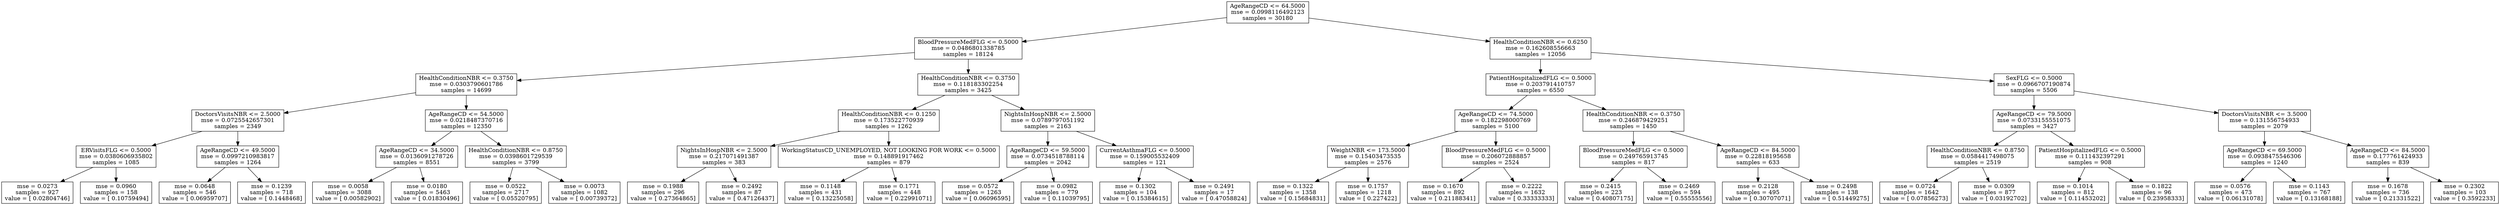 digraph Tree {
0 [label="AgeRangeCD <= 64.5000\nmse = 0.0998116492123\nsamples = 30180", shape="box"] ;
1 [label="BloodPressureMedFLG <= 0.5000\nmse = 0.0486801338785\nsamples = 18124", shape="box"] ;
0 -> 1 ;
2 [label="HealthConditionNBR <= 0.3750\nmse = 0.0303790601786\nsamples = 14699", shape="box"] ;
1 -> 2 ;
3 [label="DoctorsVisitsNBR <= 2.5000\nmse = 0.0725542657301\nsamples = 2349", shape="box"] ;
2 -> 3 ;
4 [label="ERVisitsFLG <= 0.5000\nmse = 0.0380606935802\nsamples = 1085", shape="box"] ;
3 -> 4 ;
5 [label="mse = 0.0273\nsamples = 927\nvalue = [ 0.02804746]", shape="box"] ;
4 -> 5 ;
6 [label="mse = 0.0960\nsamples = 158\nvalue = [ 0.10759494]", shape="box"] ;
4 -> 6 ;
7 [label="AgeRangeCD <= 49.5000\nmse = 0.0997210983817\nsamples = 1264", shape="box"] ;
3 -> 7 ;
8 [label="mse = 0.0648\nsamples = 546\nvalue = [ 0.06959707]", shape="box"] ;
7 -> 8 ;
9 [label="mse = 0.1239\nsamples = 718\nvalue = [ 0.1448468]", shape="box"] ;
7 -> 9 ;
10 [label="AgeRangeCD <= 54.5000\nmse = 0.0218487370716\nsamples = 12350", shape="box"] ;
2 -> 10 ;
11 [label="AgeRangeCD <= 34.5000\nmse = 0.0136091278726\nsamples = 8551", shape="box"] ;
10 -> 11 ;
12 [label="mse = 0.0058\nsamples = 3088\nvalue = [ 0.00582902]", shape="box"] ;
11 -> 12 ;
13 [label="mse = 0.0180\nsamples = 5463\nvalue = [ 0.01830496]", shape="box"] ;
11 -> 13 ;
14 [label="HealthConditionNBR <= 0.8750\nmse = 0.0398601729539\nsamples = 3799", shape="box"] ;
10 -> 14 ;
15 [label="mse = 0.0522\nsamples = 2717\nvalue = [ 0.05520795]", shape="box"] ;
14 -> 15 ;
16 [label="mse = 0.0073\nsamples = 1082\nvalue = [ 0.00739372]", shape="box"] ;
14 -> 16 ;
17 [label="HealthConditionNBR <= 0.3750\nmse = 0.118183302254\nsamples = 3425", shape="box"] ;
1 -> 17 ;
18 [label="HealthConditionNBR <= 0.1250\nmse = 0.173522770939\nsamples = 1262", shape="box"] ;
17 -> 18 ;
19 [label="NightsInHospNBR <= 2.5000\nmse = 0.217071491387\nsamples = 383", shape="box"] ;
18 -> 19 ;
20 [label="mse = 0.1988\nsamples = 296\nvalue = [ 0.27364865]", shape="box"] ;
19 -> 20 ;
21 [label="mse = 0.2492\nsamples = 87\nvalue = [ 0.47126437]", shape="box"] ;
19 -> 21 ;
22 [label="WorkingStatusCD_UNEMPLOYED, NOT LOOKING FOR WORK <= 0.5000\nmse = 0.148891917462\nsamples = 879", shape="box"] ;
18 -> 22 ;
23 [label="mse = 0.1148\nsamples = 431\nvalue = [ 0.13225058]", shape="box"] ;
22 -> 23 ;
24 [label="mse = 0.1771\nsamples = 448\nvalue = [ 0.22991071]", shape="box"] ;
22 -> 24 ;
25 [label="NightsInHospNBR <= 2.5000\nmse = 0.0789797051192\nsamples = 2163", shape="box"] ;
17 -> 25 ;
26 [label="AgeRangeCD <= 59.5000\nmse = 0.0734518788114\nsamples = 2042", shape="box"] ;
25 -> 26 ;
27 [label="mse = 0.0572\nsamples = 1263\nvalue = [ 0.06096595]", shape="box"] ;
26 -> 27 ;
28 [label="mse = 0.0982\nsamples = 779\nvalue = [ 0.11039795]", shape="box"] ;
26 -> 28 ;
29 [label="CurrentAsthmaFLG <= 0.5000\nmse = 0.159005532409\nsamples = 121", shape="box"] ;
25 -> 29 ;
30 [label="mse = 0.1302\nsamples = 104\nvalue = [ 0.15384615]", shape="box"] ;
29 -> 30 ;
31 [label="mse = 0.2491\nsamples = 17\nvalue = [ 0.47058824]", shape="box"] ;
29 -> 31 ;
32 [label="HealthConditionNBR <= 0.6250\nmse = 0.162608556663\nsamples = 12056", shape="box"] ;
0 -> 32 ;
33 [label="PatientHospitalizedFLG <= 0.5000\nmse = 0.203791410757\nsamples = 6550", shape="box"] ;
32 -> 33 ;
34 [label="AgeRangeCD <= 74.5000\nmse = 0.182298000769\nsamples = 5100", shape="box"] ;
33 -> 34 ;
35 [label="WeightNBR <= 173.5000\nmse = 0.15403473535\nsamples = 2576", shape="box"] ;
34 -> 35 ;
36 [label="mse = 0.1322\nsamples = 1358\nvalue = [ 0.15684831]", shape="box"] ;
35 -> 36 ;
37 [label="mse = 0.1757\nsamples = 1218\nvalue = [ 0.227422]", shape="box"] ;
35 -> 37 ;
38 [label="BloodPressureMedFLG <= 0.5000\nmse = 0.206072888857\nsamples = 2524", shape="box"] ;
34 -> 38 ;
39 [label="mse = 0.1670\nsamples = 892\nvalue = [ 0.21188341]", shape="box"] ;
38 -> 39 ;
40 [label="mse = 0.2222\nsamples = 1632\nvalue = [ 0.33333333]", shape="box"] ;
38 -> 40 ;
41 [label="HealthConditionNBR <= 0.3750\nmse = 0.246879429251\nsamples = 1450", shape="box"] ;
33 -> 41 ;
42 [label="BloodPressureMedFLG <= 0.5000\nmse = 0.249765913745\nsamples = 817", shape="box"] ;
41 -> 42 ;
43 [label="mse = 0.2415\nsamples = 223\nvalue = [ 0.40807175]", shape="box"] ;
42 -> 43 ;
44 [label="mse = 0.2469\nsamples = 594\nvalue = [ 0.55555556]", shape="box"] ;
42 -> 44 ;
45 [label="AgeRangeCD <= 84.5000\nmse = 0.22818195658\nsamples = 633", shape="box"] ;
41 -> 45 ;
46 [label="mse = 0.2128\nsamples = 495\nvalue = [ 0.30707071]", shape="box"] ;
45 -> 46 ;
47 [label="mse = 0.2498\nsamples = 138\nvalue = [ 0.51449275]", shape="box"] ;
45 -> 47 ;
48 [label="SexFLG <= 0.5000\nmse = 0.0966707190874\nsamples = 5506", shape="box"] ;
32 -> 48 ;
49 [label="AgeRangeCD <= 79.5000\nmse = 0.0733155551075\nsamples = 3427", shape="box"] ;
48 -> 49 ;
50 [label="HealthConditionNBR <= 0.8750\nmse = 0.0584417498075\nsamples = 2519", shape="box"] ;
49 -> 50 ;
51 [label="mse = 0.0724\nsamples = 1642\nvalue = [ 0.07856273]", shape="box"] ;
50 -> 51 ;
52 [label="mse = 0.0309\nsamples = 877\nvalue = [ 0.03192702]", shape="box"] ;
50 -> 52 ;
53 [label="PatientHospitalizedFLG <= 0.5000\nmse = 0.111432397291\nsamples = 908", shape="box"] ;
49 -> 53 ;
54 [label="mse = 0.1014\nsamples = 812\nvalue = [ 0.11453202]", shape="box"] ;
53 -> 54 ;
55 [label="mse = 0.1822\nsamples = 96\nvalue = [ 0.23958333]", shape="box"] ;
53 -> 55 ;
56 [label="DoctorsVisitsNBR <= 3.5000\nmse = 0.131556754933\nsamples = 2079", shape="box"] ;
48 -> 56 ;
57 [label="AgeRangeCD <= 69.5000\nmse = 0.0938475546306\nsamples = 1240", shape="box"] ;
56 -> 57 ;
58 [label="mse = 0.0576\nsamples = 473\nvalue = [ 0.06131078]", shape="box"] ;
57 -> 58 ;
59 [label="mse = 0.1143\nsamples = 767\nvalue = [ 0.13168188]", shape="box"] ;
57 -> 59 ;
60 [label="AgeRangeCD <= 84.5000\nmse = 0.177761424933\nsamples = 839", shape="box"] ;
56 -> 60 ;
61 [label="mse = 0.1678\nsamples = 736\nvalue = [ 0.21331522]", shape="box"] ;
60 -> 61 ;
62 [label="mse = 0.2302\nsamples = 103\nvalue = [ 0.3592233]", shape="box"] ;
60 -> 62 ;
}